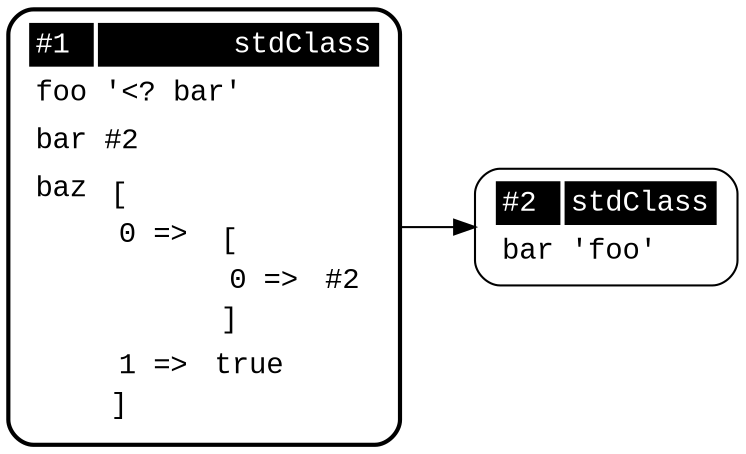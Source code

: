digraph G {
    graph [fontsize=30 labelloc="t" label="" splines=true overlap=false rankdir = "LR"];
    ratio = auto;

    "object1" [style="filled,bold", penwidth="2", fillcolor="white", fontname="Courier New", shape="Mrecord", label=<<table border="0" cellborder="0" cellpadding="3" bgcolor="white"><tr><td bgcolor="black" align="left"><font color="white">#1</font></td><td bgcolor="black" align="right"><font color="white">stdClass</font></td></tr><tr><td align="left" valign="top">foo</td><td align="left" valign="top">'&lt;? bar'</td></tr><tr><td align="left" valign="top">bar</td><td align="left" valign="top">#2</td></tr><tr><td align="left" valign="top">baz</td><td align="left" valign="top"><table border="0" cellborder="0" cellpadding="1" bgcolor="white"><tr><td align="left" valign="top" colspan="3">&#91;</td></tr><tr><td></td><td align="left" valign="top">0 =&gt; </td><td align="left" valign="top"><table border="0" cellborder="0" cellpadding="1" bgcolor="white"><tr><td align="left" valign="top" colspan="3">&#91;</td></tr><tr><td></td><td align="left" valign="top">0 =&gt; </td><td align="left" valign="top">#2</td></tr><tr><td align="left" valign="top" colspan="3">&#93;</td></tr></table></td></tr><tr><td></td><td align="left" valign="top">1 =&gt; </td><td align="left" valign="top">true</td></tr><tr><td align="left" valign="top" colspan="3">&#93;</td></tr></table></td></tr></table>>];
    "object2" [style="filled,bold", penwidth="1", fillcolor="white", fontname="Courier New", shape="Mrecord", label=<<table border="0" cellborder="0" cellpadding="3" bgcolor="white"><tr><td bgcolor="black" align="left"><font color="white">#2</font></td><td bgcolor="black" align="right"><font color="white">stdClass</font></td></tr><tr><td align="left" valign="top">bar</td><td align="left" valign="top">'foo'</td></tr></table>>];

    object1 -> object2;
}
